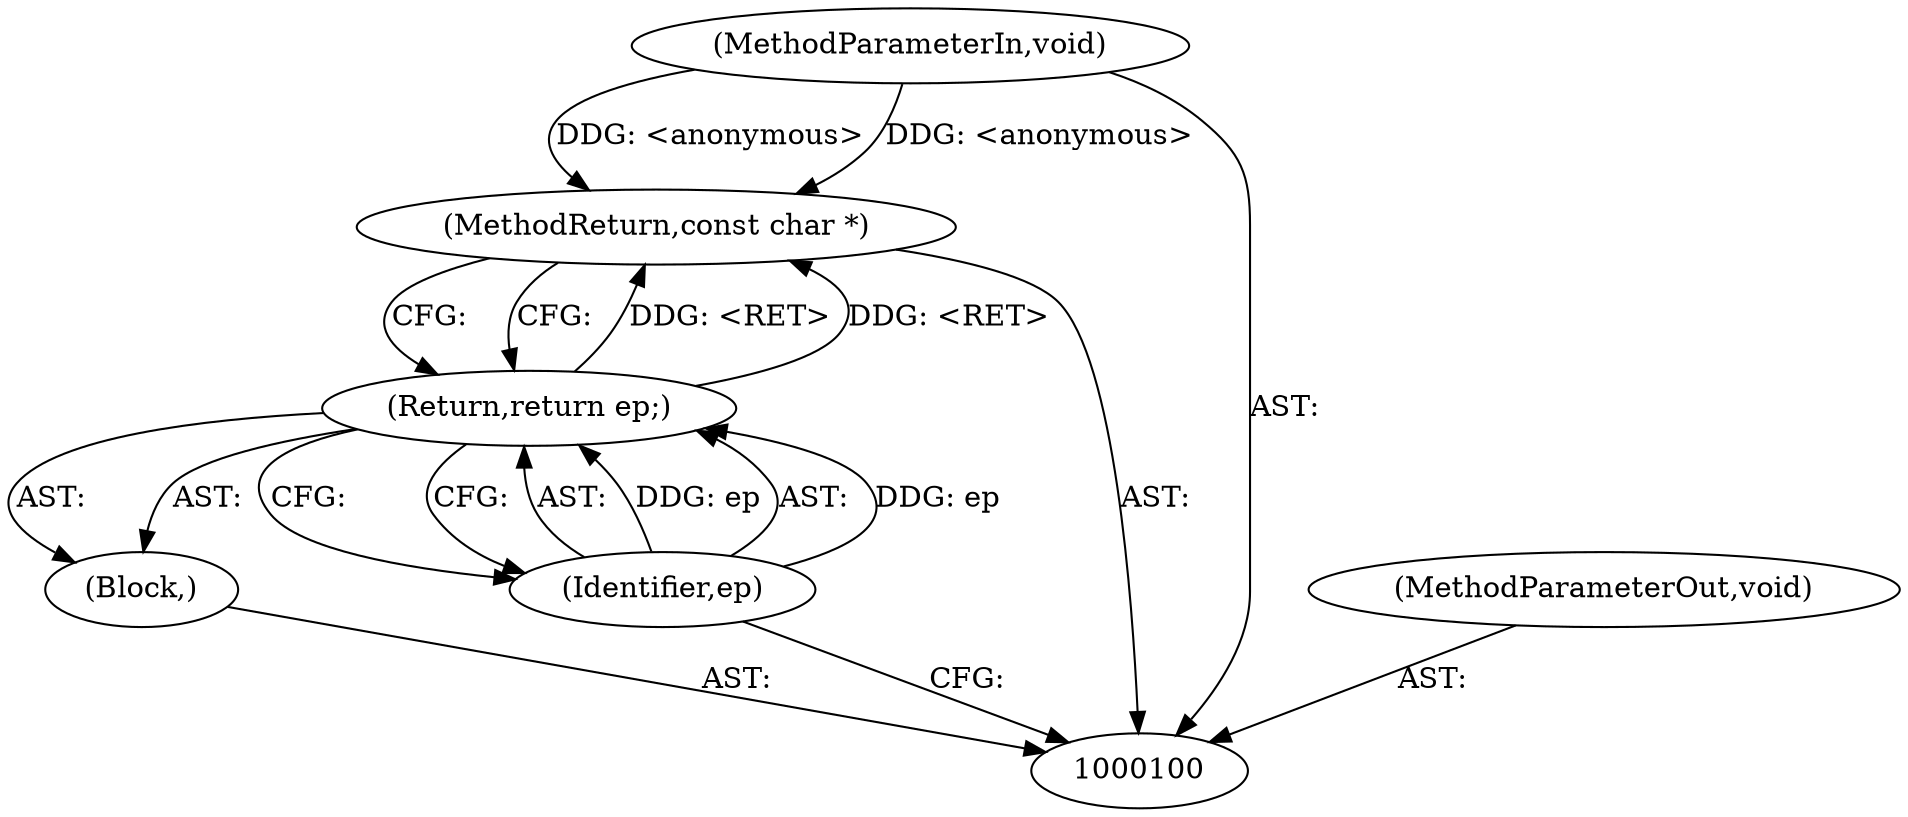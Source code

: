 digraph "1_iperf_91f2fa59e8ed80dfbf400add0164ee0e508e412a_22" {
"1000105" [label="(MethodReturn,const char *)"];
"1000101" [label="(MethodParameterIn,void)"];
"1000110" [label="(MethodParameterOut,void)"];
"1000102" [label="(Block,)"];
"1000103" [label="(Return,return ep;)"];
"1000104" [label="(Identifier,ep)"];
"1000105" -> "1000100"  [label="AST: "];
"1000105" -> "1000103"  [label="CFG: "];
"1000103" -> "1000105"  [label="DDG: <RET>"];
"1000101" -> "1000105"  [label="DDG: <anonymous>"];
"1000101" -> "1000100"  [label="AST: "];
"1000101" -> "1000105"  [label="DDG: <anonymous>"];
"1000110" -> "1000100"  [label="AST: "];
"1000102" -> "1000100"  [label="AST: "];
"1000103" -> "1000102"  [label="AST: "];
"1000103" -> "1000102"  [label="AST: "];
"1000103" -> "1000104"  [label="CFG: "];
"1000104" -> "1000103"  [label="AST: "];
"1000105" -> "1000103"  [label="CFG: "];
"1000103" -> "1000105"  [label="DDG: <RET>"];
"1000104" -> "1000103"  [label="DDG: ep"];
"1000104" -> "1000103"  [label="AST: "];
"1000104" -> "1000100"  [label="CFG: "];
"1000103" -> "1000104"  [label="CFG: "];
"1000104" -> "1000103"  [label="DDG: ep"];
}
